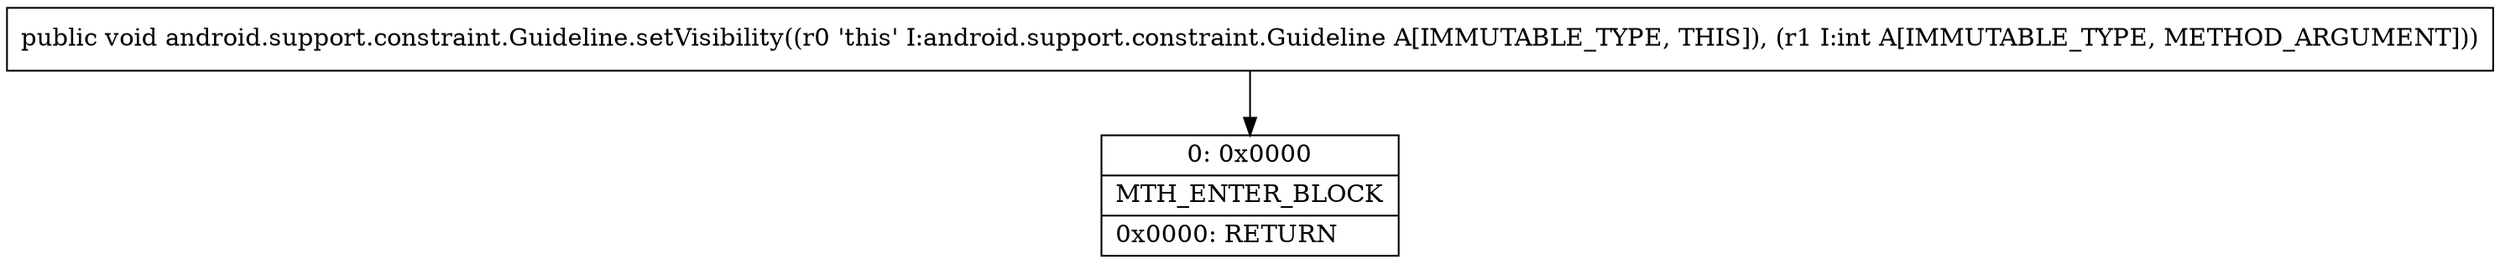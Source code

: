 digraph "CFG forandroid.support.constraint.Guideline.setVisibility(I)V" {
Node_0 [shape=record,label="{0\:\ 0x0000|MTH_ENTER_BLOCK\l|0x0000: RETURN   \l}"];
MethodNode[shape=record,label="{public void android.support.constraint.Guideline.setVisibility((r0 'this' I:android.support.constraint.Guideline A[IMMUTABLE_TYPE, THIS]), (r1 I:int A[IMMUTABLE_TYPE, METHOD_ARGUMENT])) }"];
MethodNode -> Node_0;
}

